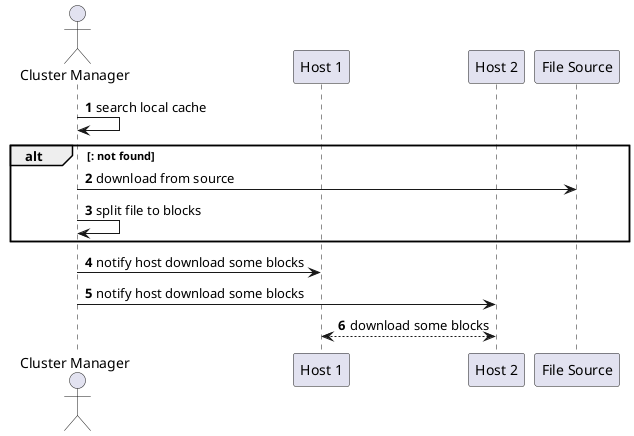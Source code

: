 @startuml
autonumber

actor "Cluster Manager" as cm
participant "Host 1" as host1
participant "Host 2" as host2
participant "File Source" as fs
cm -> cm : search local cache
alt : not found
    cm -> fs : download from source
    cm -> cm : split file to blocks
end
cm -> host1 : notify host download some blocks
cm -> host2 : notify host download some blocks
host1 <--> host2 : download some blocks


' user -> browser : Visit the Reseller UI login page
' browser -> reseller_ui : Retrieve the Reseller UI login page
' browser <- reseller_ui : Return the login page with form field \nusername, password, and One Time Password(OTP)
' user <- browser : Display the page, wait for user input
' user -> user: Recall username and password \nfrom memory
' user -> browser : Fill in the username and password field
' user -> user: Open Google Authenticator, \nread the OTP
' user -> browser : Fill in the OTP, and hit the send button
' browser -> reseller_ui : Send the username, password and OTP
' reseller_ui -> reseller_ui : Verify the information is valid
' alt Login valid
'     browser <- reseller_ui : Return the logged in page
'     user <- browser : Display the logged in page
' else Login invalid
'     browser <- reseller_ui : Return login failure page
'     user <- browser : Display the login failure page
' end
@enduml